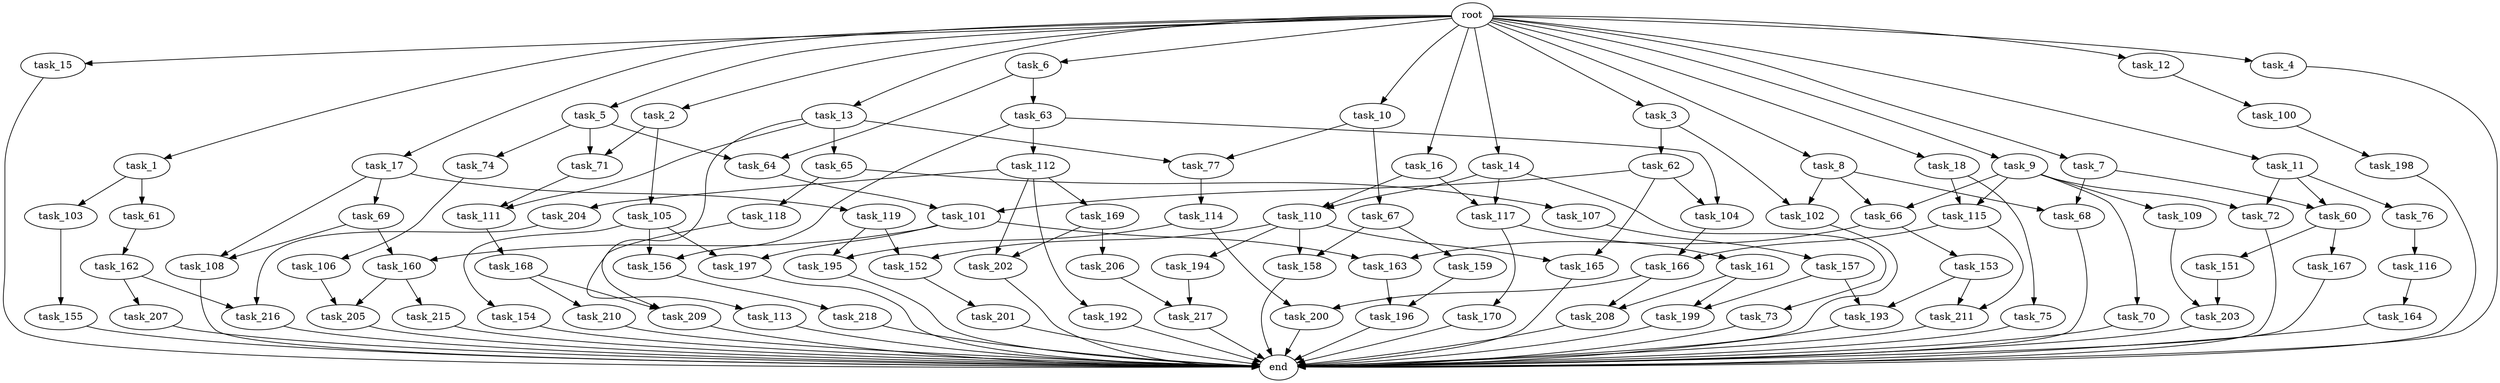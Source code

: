 digraph G {
  task_103 [size="6957847019.520000"];
  task_101 [size="5239860101.120000"];
  task_108 [size="4552665333.760000"];
  task_207 [size="4209067950.080000"];
  task_15 [size="10.240000"];
  task_151 [size="5497558138.880000"];
  task_105 [size="1374389534.720000"];
  task_18 [size="10.240000"];
  task_195 [size="10737418240.000000"];
  task_154 [size="773094113.280000"];
  task_73 [size="773094113.280000"];
  task_209 [size="10737418240.000000"];
  task_210 [size="2147483648.000000"];
  task_16 [size="10.240000"];
  task_110 [size="2147483648.000000"];
  task_68 [size="4982162063.360000"];
  task_162 [size="773094113.280000"];
  task_217 [size="7301444403.200000"];
  task_74 [size="1374389534.720000"];
  task_158 [size="10737418240.000000"];
  task_1 [size="10.240000"];
  task_64 [size="1717986918.400000"];
  task_160 [size="8418135900.160000"];
  task_11 [size="10.240000"];
  task_156 [size="2920577761.280000"];
  task_100 [size="3092376453.120000"];
  task_62 [size="5497558138.880000"];
  task_107 [size="8589934592.000000"];
  task_2 [size="10.240000"];
  task_10 [size="10.240000"];
  task_66 [size="5583457484.800000"];
  task_109 [size="1374389534.720000"];
  task_211 [size="7301444403.200000"];
  task_166 [size="7301444403.200000"];
  end [size="0.000000"];
  task_72 [size="2147483648.000000"];
  task_17 [size="10.240000"];
  task_199 [size="10995116277.760000"];
  task_155 [size="1374389534.720000"];
  task_67 [size="343597383.680000"];
  task_218 [size="6957847019.520000"];
  task_203 [size="4552665333.760000"];
  task_157 [size="2147483648.000000"];
  task_106 [size="773094113.280000"];
  task_197 [size="4982162063.360000"];
  task_77 [size="687194767.360000"];
  task_194 [size="2147483648.000000"];
  task_159 [size="8589934592.000000"];
  task_167 [size="5497558138.880000"];
  task_114 [size="2147483648.000000"];
  task_104 [size="4294967296.000000"];
  task_170 [size="4209067950.080000"];
  task_9 [size="10.240000"];
  task_165 [size="4294967296.000000"];
  task_163 [size="8418135900.160000"];
  task_192 [size="8589934592.000000"];
  task_202 [size="11682311045.120001"];
  task_69 [size="343597383.680000"];
  task_118 [size="8589934592.000000"];
  task_117 [size="2147483648.000000"];
  task_196 [size="17179869184.000000"];
  task_201 [size="1374389534.720000"];
  task_65 [size="343597383.680000"];
  task_116 [size="343597383.680000"];
  task_168 [size="4209067950.080000"];
  task_206 [size="3092376453.120000"];
  task_12 [size="10.240000"];
  task_193 [size="9706626088.960001"];
  task_152 [size="4294967296.000000"];
  task_3 [size="10.240000"];
  task_216 [size="5583457484.800000"];
  task_169 [size="8589934592.000000"];
  task_5 [size="10.240000"];
  task_76 [size="773094113.280000"];
  task_115 [size="1717986918.400000"];
  task_8 [size="10.240000"];
  task_161 [size="4209067950.080000"];
  task_14 [size="10.240000"];
  task_198 [size="3092376453.120000"];
  task_4 [size="10.240000"];
  task_119 [size="343597383.680000"];
  task_164 [size="5497558138.880000"];
  task_200 [size="8933531975.680000"];
  task_113 [size="343597383.680000"];
  task_112 [size="2147483648.000000"];
  task_153 [size="4209067950.080000"];
  root [size="0.000000"];
  task_102 [size="9706626088.960001"];
  task_60 [size="1546188226.560000"];
  task_70 [size="1374389534.720000"];
  task_6 [size="10.240000"];
  task_215 [size="1374389534.720000"];
  task_208 [size="5841155522.560000"];
  task_13 [size="10.240000"];
  task_61 [size="6957847019.520000"];
  task_205 [size="6871947673.600000"];
  task_111 [size="687194767.360000"];
  task_204 [size="8589934592.000000"];
  task_63 [size="343597383.680000"];
  task_7 [size="10.240000"];
  task_71 [size="2748779069.440000"];
  task_75 [size="343597383.680000"];

  task_103 -> task_155 [size="134217728.000000"];
  task_101 -> task_197 [size="411041792.000000"];
  task_101 -> task_160 [size="411041792.000000"];
  task_101 -> task_163 [size="411041792.000000"];
  task_108 -> end [size="1.000000"];
  task_207 -> end [size="1.000000"];
  task_15 -> end [size="1.000000"];
  task_151 -> task_203 [size="33554432.000000"];
  task_105 -> task_154 [size="75497472.000000"];
  task_105 -> task_156 [size="75497472.000000"];
  task_105 -> task_197 [size="75497472.000000"];
  task_18 -> task_115 [size="33554432.000000"];
  task_18 -> task_75 [size="33554432.000000"];
  task_195 -> end [size="1.000000"];
  task_154 -> end [size="1.000000"];
  task_73 -> end [size="1.000000"];
  task_209 -> end [size="1.000000"];
  task_210 -> end [size="1.000000"];
  task_16 -> task_110 [size="134217728.000000"];
  task_16 -> task_117 [size="134217728.000000"];
  task_110 -> task_194 [size="209715200.000000"];
  task_110 -> task_152 [size="209715200.000000"];
  task_110 -> task_158 [size="209715200.000000"];
  task_110 -> task_165 [size="209715200.000000"];
  task_68 -> end [size="1.000000"];
  task_162 -> task_207 [size="411041792.000000"];
  task_162 -> task_216 [size="411041792.000000"];
  task_217 -> end [size="1.000000"];
  task_74 -> task_106 [size="75497472.000000"];
  task_158 -> end [size="1.000000"];
  task_1 -> task_61 [size="679477248.000000"];
  task_1 -> task_103 [size="679477248.000000"];
  task_64 -> task_101 [size="301989888.000000"];
  task_160 -> task_215 [size="134217728.000000"];
  task_160 -> task_205 [size="134217728.000000"];
  task_11 -> task_72 [size="75497472.000000"];
  task_11 -> task_60 [size="75497472.000000"];
  task_11 -> task_76 [size="75497472.000000"];
  task_156 -> task_218 [size="679477248.000000"];
  task_100 -> task_198 [size="301989888.000000"];
  task_62 -> task_101 [size="209715200.000000"];
  task_62 -> task_104 [size="209715200.000000"];
  task_62 -> task_165 [size="209715200.000000"];
  task_107 -> task_157 [size="209715200.000000"];
  task_2 -> task_105 [size="134217728.000000"];
  task_2 -> task_71 [size="134217728.000000"];
  task_10 -> task_67 [size="33554432.000000"];
  task_10 -> task_77 [size="33554432.000000"];
  task_66 -> task_153 [size="411041792.000000"];
  task_66 -> task_163 [size="411041792.000000"];
  task_109 -> task_203 [size="411041792.000000"];
  task_211 -> end [size="1.000000"];
  task_166 -> task_208 [size="33554432.000000"];
  task_166 -> task_200 [size="33554432.000000"];
  task_72 -> end [size="1.000000"];
  task_17 -> task_69 [size="33554432.000000"];
  task_17 -> task_119 [size="33554432.000000"];
  task_17 -> task_108 [size="33554432.000000"];
  task_199 -> end [size="1.000000"];
  task_155 -> end [size="1.000000"];
  task_67 -> task_159 [size="838860800.000000"];
  task_67 -> task_158 [size="838860800.000000"];
  task_218 -> end [size="1.000000"];
  task_203 -> end [size="1.000000"];
  task_157 -> task_193 [size="536870912.000000"];
  task_157 -> task_199 [size="536870912.000000"];
  task_106 -> task_205 [size="536870912.000000"];
  task_197 -> end [size="1.000000"];
  task_77 -> task_114 [size="209715200.000000"];
  task_194 -> task_217 [size="33554432.000000"];
  task_159 -> task_196 [size="838860800.000000"];
  task_167 -> end [size="1.000000"];
  task_114 -> task_200 [size="838860800.000000"];
  task_114 -> task_195 [size="838860800.000000"];
  task_104 -> task_166 [size="411041792.000000"];
  task_170 -> end [size="1.000000"];
  task_9 -> task_72 [size="134217728.000000"];
  task_9 -> task_66 [size="134217728.000000"];
  task_9 -> task_70 [size="134217728.000000"];
  task_9 -> task_115 [size="134217728.000000"];
  task_9 -> task_109 [size="134217728.000000"];
  task_165 -> end [size="1.000000"];
  task_163 -> task_196 [size="838860800.000000"];
  task_192 -> end [size="1.000000"];
  task_202 -> end [size="1.000000"];
  task_69 -> task_108 [size="411041792.000000"];
  task_69 -> task_160 [size="411041792.000000"];
  task_118 -> task_209 [size="838860800.000000"];
  task_117 -> task_161 [size="411041792.000000"];
  task_117 -> task_170 [size="411041792.000000"];
  task_196 -> end [size="1.000000"];
  task_201 -> end [size="1.000000"];
  task_65 -> task_107 [size="838860800.000000"];
  task_65 -> task_118 [size="838860800.000000"];
  task_116 -> task_164 [size="536870912.000000"];
  task_168 -> task_209 [size="209715200.000000"];
  task_168 -> task_210 [size="209715200.000000"];
  task_206 -> task_217 [size="679477248.000000"];
  task_12 -> task_100 [size="301989888.000000"];
  task_193 -> end [size="1.000000"];
  task_152 -> task_201 [size="134217728.000000"];
  task_3 -> task_62 [size="536870912.000000"];
  task_3 -> task_102 [size="536870912.000000"];
  task_216 -> end [size="1.000000"];
  task_169 -> task_202 [size="301989888.000000"];
  task_169 -> task_206 [size="301989888.000000"];
  task_5 -> task_74 [size="134217728.000000"];
  task_5 -> task_71 [size="134217728.000000"];
  task_5 -> task_64 [size="134217728.000000"];
  task_76 -> task_116 [size="33554432.000000"];
  task_115 -> task_211 [size="301989888.000000"];
  task_115 -> task_166 [size="301989888.000000"];
  task_8 -> task_66 [size="411041792.000000"];
  task_8 -> task_102 [size="411041792.000000"];
  task_8 -> task_68 [size="411041792.000000"];
  task_161 -> task_199 [size="536870912.000000"];
  task_161 -> task_208 [size="536870912.000000"];
  task_14 -> task_73 [size="75497472.000000"];
  task_14 -> task_110 [size="75497472.000000"];
  task_14 -> task_117 [size="75497472.000000"];
  task_198 -> end [size="1.000000"];
  task_4 -> end [size="1.000000"];
  task_119 -> task_152 [size="209715200.000000"];
  task_119 -> task_195 [size="209715200.000000"];
  task_164 -> end [size="1.000000"];
  task_200 -> end [size="1.000000"];
  task_113 -> end [size="1.000000"];
  task_112 -> task_202 [size="838860800.000000"];
  task_112 -> task_169 [size="838860800.000000"];
  task_112 -> task_192 [size="838860800.000000"];
  task_112 -> task_204 [size="838860800.000000"];
  task_153 -> task_193 [size="411041792.000000"];
  task_153 -> task_211 [size="411041792.000000"];
  root -> task_8 [size="1.000000"];
  root -> task_9 [size="1.000000"];
  root -> task_16 [size="1.000000"];
  root -> task_14 [size="1.000000"];
  root -> task_6 [size="1.000000"];
  root -> task_4 [size="1.000000"];
  root -> task_5 [size="1.000000"];
  root -> task_1 [size="1.000000"];
  root -> task_10 [size="1.000000"];
  root -> task_13 [size="1.000000"];
  root -> task_15 [size="1.000000"];
  root -> task_11 [size="1.000000"];
  root -> task_3 [size="1.000000"];
  root -> task_12 [size="1.000000"];
  root -> task_2 [size="1.000000"];
  root -> task_18 [size="1.000000"];
  root -> task_7 [size="1.000000"];
  root -> task_17 [size="1.000000"];
  task_102 -> end [size="1.000000"];
  task_60 -> task_167 [size="536870912.000000"];
  task_60 -> task_151 [size="536870912.000000"];
  task_70 -> end [size="1.000000"];
  task_6 -> task_63 [size="33554432.000000"];
  task_6 -> task_64 [size="33554432.000000"];
  task_215 -> end [size="1.000000"];
  task_208 -> end [size="1.000000"];
  task_13 -> task_113 [size="33554432.000000"];
  task_13 -> task_111 [size="33554432.000000"];
  task_13 -> task_77 [size="33554432.000000"];
  task_13 -> task_65 [size="33554432.000000"];
  task_61 -> task_162 [size="75497472.000000"];
  task_205 -> end [size="1.000000"];
  task_111 -> task_168 [size="411041792.000000"];
  task_204 -> task_216 [size="134217728.000000"];
  task_63 -> task_156 [size="209715200.000000"];
  task_63 -> task_104 [size="209715200.000000"];
  task_63 -> task_112 [size="209715200.000000"];
  task_7 -> task_60 [size="75497472.000000"];
  task_7 -> task_68 [size="75497472.000000"];
  task_71 -> task_111 [size="33554432.000000"];
  task_75 -> end [size="1.000000"];
}
